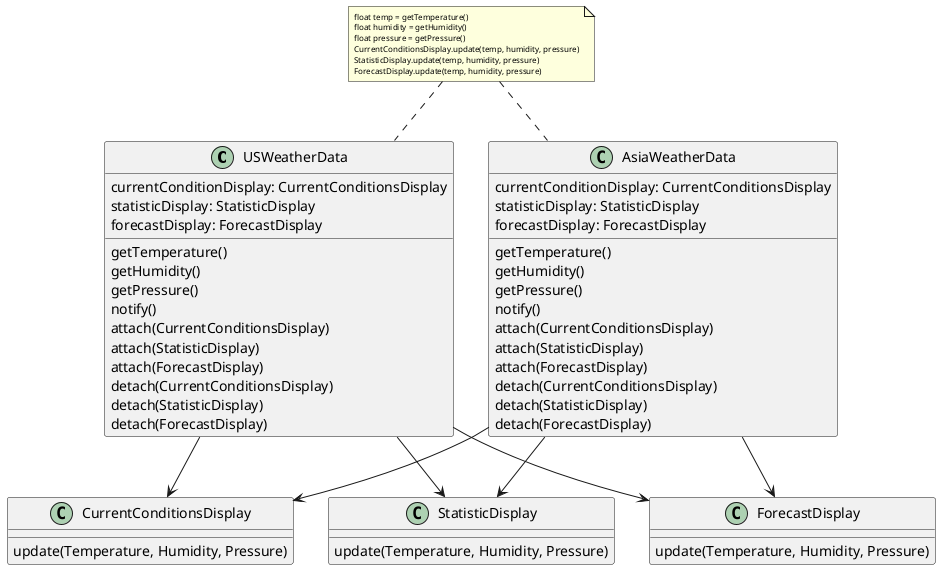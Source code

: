 @startuml

Class USWeatherData {
    {field} currentConditionDisplay: CurrentConditionsDisplay
    {field} statisticDisplay: StatisticDisplay
    {field} forecastDisplay: ForecastDisplay
    {method} getTemperature()
    {method} getHumidity()
    {method} getPressure()
    {method} notify()
    {method} attach(CurrentConditionsDisplay)
    {method} attach(StatisticDisplay)
    {method} attach(ForecastDisplay)
    {method} detach(CurrentConditionsDisplay)
    {method} detach(StatisticDisplay)
    {method} detach(ForecastDisplay)
}

Class AsiaWeatherData {
    {field} currentConditionDisplay: CurrentConditionsDisplay
    {field} statisticDisplay: StatisticDisplay
    {field} forecastDisplay: ForecastDisplay
    {method} getTemperature()
    {method} getHumidity()
    {method} getPressure()
    {method} notify()
    {method} attach(CurrentConditionsDisplay)
    {method} attach(StatisticDisplay)
    {method} attach(ForecastDisplay)
    {method} detach(CurrentConditionsDisplay)
    {method} detach(StatisticDisplay)
    {method} detach(ForecastDisplay)
}

Class CurrentConditionsDisplay {
    {method} update(Temperature, Humidity, Pressure)
}

Class StatisticDisplay {
    {method} update(Temperature, Humidity, Pressure)
}

Class ForecastDisplay {
    {method} update(Temperature, Humidity, Pressure)
}

note as N1
<size:8>float temp = getTemperature()</size>
<size:8>float humidity = getHumidity()</size>
<size:8>float pressure = getPressure()</size>
<size:8>CurrentConditionsDisplay.update(temp, humidity, pressure)</size>
<size:8>StatisticDisplay.update(temp, humidity, pressure)</size>
<size:8>ForecastDisplay.update(temp, humidity, pressure)</size>
endnote

USWeatherData -down-> CurrentConditionsDisplay
USWeatherData -down-> StatisticDisplay
USWeatherData -down-> ForecastDisplay

AsiaWeatherData -down-> CurrentConditionsDisplay
AsiaWeatherData -down-> StatisticDisplay
AsiaWeatherData -down-> ForecastDisplay

USWeatherData .up. N1
AsiaWeatherData .up. N1

@enduml